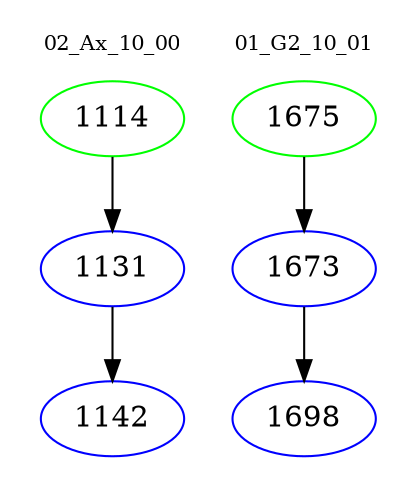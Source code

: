 digraph{
subgraph cluster_0 {
color = white
label = "02_Ax_10_00";
fontsize=10;
T0_1114 [label="1114", color="green"]
T0_1114 -> T0_1131 [color="black"]
T0_1131 [label="1131", color="blue"]
T0_1131 -> T0_1142 [color="black"]
T0_1142 [label="1142", color="blue"]
}
subgraph cluster_1 {
color = white
label = "01_G2_10_01";
fontsize=10;
T1_1675 [label="1675", color="green"]
T1_1675 -> T1_1673 [color="black"]
T1_1673 [label="1673", color="blue"]
T1_1673 -> T1_1698 [color="black"]
T1_1698 [label="1698", color="blue"]
}
}
